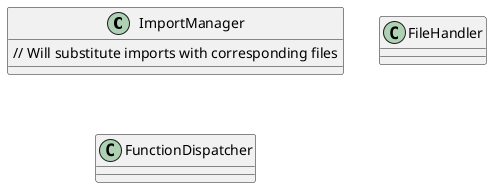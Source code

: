 @startuml

class ImportManager {
    // Will substitute imports with corresponding files

}
class FileHandler {

}

class FunctionDispatcher {

}

@enduml